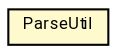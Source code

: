 #!/usr/local/bin/dot
#
# Class diagram 
# Generated by UMLGraph version R5_7_2-60-g0e99a6 (http://www.spinellis.gr/umlgraph/)
#

digraph G {
	graph [fontnames="svg"]
	edge [fontname="Roboto",fontsize=7,labelfontname="Roboto",labelfontsize=7,color="black"];
	node [fontname="Roboto",fontcolor="black",fontsize=8,shape=plaintext,margin=0,width=0,height=0];
	nodesep=0.15;
	ranksep=0.25;
	rankdir=LR;
	// de.lmu.ifi.dbs.elki.utilities.io.ParseUtil
	c8093607 [label=<<table title="de.lmu.ifi.dbs.elki.utilities.io.ParseUtil" border="0" cellborder="1" cellspacing="0" cellpadding="2" bgcolor="lemonChiffon" href="ParseUtil.html" target="_parent">
		<tr><td><table border="0" cellspacing="0" cellpadding="1">
		<tr><td align="center" balign="center"> <font face="Roboto">ParseUtil</font> </td></tr>
		</table></td></tr>
		</table>>, URL="ParseUtil.html"];
}

